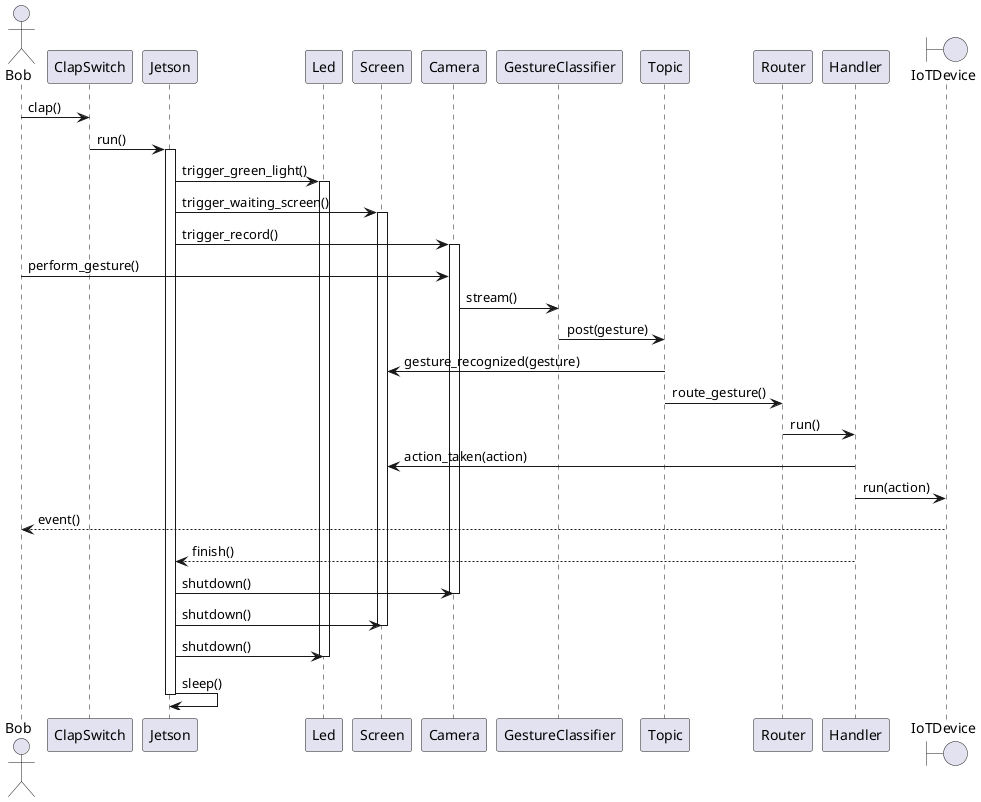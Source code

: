 'Sequence Diagrams For Overall System Flow
@startuml

actor Bob

Bob -> ClapSwitch: clap()
ClapSwitch -> Jetson: run()
activate Jetson

Jetson -> Led: trigger_green_light()
activate Led

Jetson -> Screen: trigger_waiting_screen()
activate Screen

Jetson -> Camera: trigger_record()
activate Camera

Bob -> Camera: perform_gesture()
Camera -> GestureClassifier: stream()
GestureClassifier -> Topic: post(gesture)
Topic -> Screen: gesture_recognized(gesture)
Topic -> Router: route_gesture()
Router -> Handler: run()
Handler -> Screen: action_taken(action)

boundary IoTDevice
Handler -> IoTDevice: run(action)
IoTDevice --> Bob: event()
Handler --> Jetson: finish()
Jetson -> Camera: shutdown()
deactivate Camera

Jetson -> Screen: shutdown()
deactivate Screen

Jetson -> Led: shutdown()
deactivate Led

Jetson -> Jetson: sleep()
deactivate Jetson

@enduml